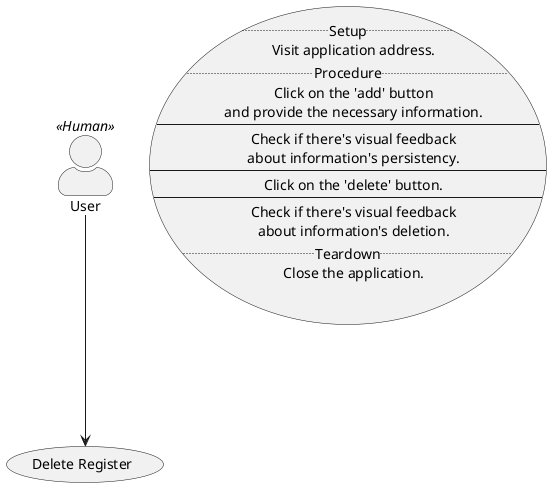 @startuml Delete Register
skinparam actorStyle awesome
top to bottom direction

User << Human >>
usecase "Delete Register" as delete

usecase Delete as "
..Setup..
Visit application address.
..Procedure..
Click on the 'add' button
and provide the necessary information.
--
Check if there's visual feedback
about information's persistency.
--
Click on the 'delete' button.
--
Check if there's visual feedback
about information's deletion.
..Teardown..
Close the application."

User ---> delete
@enduml